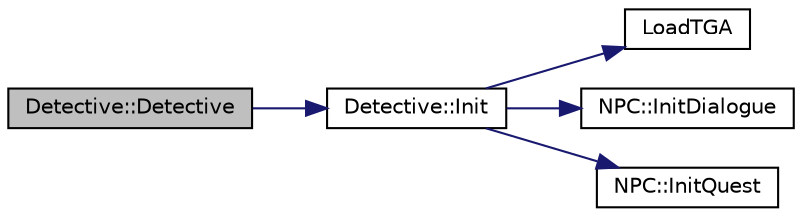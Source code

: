 digraph "Detective::Detective"
{
  bgcolor="transparent";
  edge [fontname="Helvetica",fontsize="10",labelfontname="Helvetica",labelfontsize="10"];
  node [fontname="Helvetica",fontsize="10",shape=record];
  rankdir="LR";
  Node1 [label="Detective::Detective",height=0.2,width=0.4,color="black", fillcolor="grey75", style="filled", fontcolor="black"];
  Node1 -> Node2 [color="midnightblue",fontsize="10",style="solid",fontname="Helvetica"];
  Node2 [label="Detective::Init",height=0.2,width=0.4,color="black",URL="$classDetective.html#a809658e990799aabf8b50e202b778f64",tooltip="Detective Initializer. "];
  Node2 -> Node3 [color="midnightblue",fontsize="10",style="solid",fontname="Helvetica"];
  Node3 [label="LoadTGA",height=0.2,width=0.4,color="black",URL="$LoadTGA_8cpp.html#a459a80ca6de67a1e3493bfb66ae317e4"];
  Node2 -> Node4 [color="midnightblue",fontsize="10",style="solid",fontname="Helvetica"];
  Node4 [label="NPC::InitDialogue",height=0.2,width=0.4,color="black",URL="$classNPC.html#a3ea41c7d9745e0be2d2b25187dbaf3f7",tooltip="Initialzier for the dialouge. "];
  Node2 -> Node5 [color="midnightblue",fontsize="10",style="solid",fontname="Helvetica"];
  Node5 [label="NPC::InitQuest",height=0.2,width=0.4,color="black",URL="$classNPC.html#a7c05d38abb761bb503fdac5a36bc62a4",tooltip="Initialzier for hobo the quest text. "];
}
